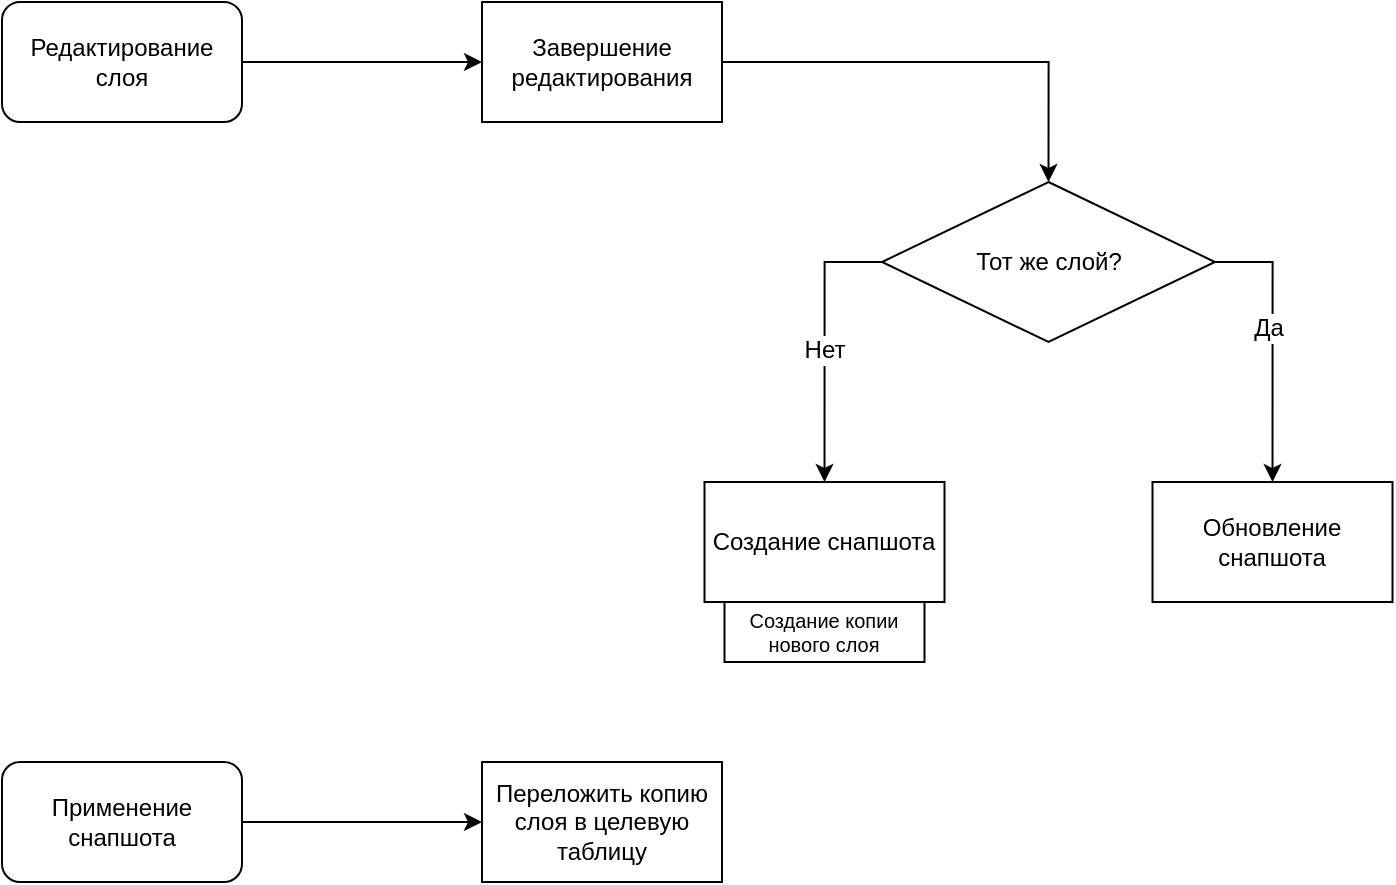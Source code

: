 <mxfile version="20.3.2" type="github">
  <diagram id="C5RBs43oDa-KdzZeNtuy" name="Page-1">
    <mxGraphModel dx="2012" dy="1826" grid="1" gridSize="10" guides="1" tooltips="1" connect="1" arrows="1" fold="1" page="1" pageScale="1" pageWidth="827" pageHeight="1169" math="0" shadow="0">
      <root>
        <mxCell id="WIyWlLk6GJQsqaUBKTNV-0" />
        <mxCell id="WIyWlLk6GJQsqaUBKTNV-1" parent="WIyWlLk6GJQsqaUBKTNV-0" />
        <mxCell id="0tbiYb5gyjITaQfjTqEH-0" value="Создание снапшота" style="rounded=0;whiteSpace=wrap;html=1;" vertex="1" parent="WIyWlLk6GJQsqaUBKTNV-1">
          <mxGeometry x="191.25" y="220" width="120" height="60" as="geometry" />
        </mxCell>
        <mxCell id="0tbiYb5gyjITaQfjTqEH-5" style="edgeStyle=orthogonalEdgeStyle;rounded=0;orthogonalLoop=1;jettySize=auto;html=1;exitX=1;exitY=0.5;exitDx=0;exitDy=0;entryX=0;entryY=0.5;entryDx=0;entryDy=0;fontSize=10;" edge="1" parent="WIyWlLk6GJQsqaUBKTNV-1" source="0tbiYb5gyjITaQfjTqEH-1" target="0tbiYb5gyjITaQfjTqEH-4">
          <mxGeometry relative="1" as="geometry" />
        </mxCell>
        <mxCell id="0tbiYb5gyjITaQfjTqEH-1" value="Редактирование слоя" style="rounded=1;whiteSpace=wrap;html=1;" vertex="1" parent="WIyWlLk6GJQsqaUBKTNV-1">
          <mxGeometry x="-160" y="-20" width="120" height="60" as="geometry" />
        </mxCell>
        <mxCell id="0tbiYb5gyjITaQfjTqEH-3" value="Создание копии нового слоя" style="rounded=0;whiteSpace=wrap;html=1;fontSize=10;" vertex="1" parent="WIyWlLk6GJQsqaUBKTNV-1">
          <mxGeometry x="201.25" y="280" width="100" height="30" as="geometry" />
        </mxCell>
        <mxCell id="0tbiYb5gyjITaQfjTqEH-10" style="edgeStyle=orthogonalEdgeStyle;rounded=0;orthogonalLoop=1;jettySize=auto;html=1;exitX=1;exitY=0.5;exitDx=0;exitDy=0;entryX=0.5;entryY=0;entryDx=0;entryDy=0;fontSize=12;" edge="1" parent="WIyWlLk6GJQsqaUBKTNV-1" source="0tbiYb5gyjITaQfjTqEH-4" target="0tbiYb5gyjITaQfjTqEH-8">
          <mxGeometry relative="1" as="geometry" />
        </mxCell>
        <mxCell id="0tbiYb5gyjITaQfjTqEH-4" value="&lt;font style=&quot;font-size: 12px;&quot;&gt;Завершение редактирования&lt;/font&gt;" style="rounded=0;whiteSpace=wrap;html=1;fontSize=10;" vertex="1" parent="WIyWlLk6GJQsqaUBKTNV-1">
          <mxGeometry x="80" y="-20" width="120" height="60" as="geometry" />
        </mxCell>
        <mxCell id="0tbiYb5gyjITaQfjTqEH-11" style="edgeStyle=orthogonalEdgeStyle;rounded=0;orthogonalLoop=1;jettySize=auto;html=1;exitX=0;exitY=0.5;exitDx=0;exitDy=0;entryX=0.5;entryY=0;entryDx=0;entryDy=0;fontSize=12;" edge="1" parent="WIyWlLk6GJQsqaUBKTNV-1" source="0tbiYb5gyjITaQfjTqEH-8" target="0tbiYb5gyjITaQfjTqEH-0">
          <mxGeometry relative="1" as="geometry" />
        </mxCell>
        <mxCell id="0tbiYb5gyjITaQfjTqEH-14" value="Нет" style="edgeLabel;html=1;align=center;verticalAlign=middle;resizable=0;points=[];fontSize=12;" vertex="1" connectable="0" parent="0tbiYb5gyjITaQfjTqEH-11">
          <mxGeometry x="0.048" y="-1" relative="1" as="geometry">
            <mxPoint as="offset" />
          </mxGeometry>
        </mxCell>
        <mxCell id="0tbiYb5gyjITaQfjTqEH-12" style="edgeStyle=orthogonalEdgeStyle;rounded=0;orthogonalLoop=1;jettySize=auto;html=1;exitX=1;exitY=0.5;exitDx=0;exitDy=0;entryX=0.5;entryY=0;entryDx=0;entryDy=0;fontSize=12;" edge="1" parent="WIyWlLk6GJQsqaUBKTNV-1" source="0tbiYb5gyjITaQfjTqEH-8" target="0tbiYb5gyjITaQfjTqEH-9">
          <mxGeometry relative="1" as="geometry" />
        </mxCell>
        <mxCell id="0tbiYb5gyjITaQfjTqEH-13" value="Да" style="edgeLabel;html=1;align=center;verticalAlign=middle;resizable=0;points=[];fontSize=12;" vertex="1" connectable="0" parent="0tbiYb5gyjITaQfjTqEH-12">
          <mxGeometry x="-0.107" y="-3" relative="1" as="geometry">
            <mxPoint as="offset" />
          </mxGeometry>
        </mxCell>
        <mxCell id="0tbiYb5gyjITaQfjTqEH-8" value="Тот же слой?" style="rhombus;whiteSpace=wrap;html=1;fontSize=12;" vertex="1" parent="WIyWlLk6GJQsqaUBKTNV-1">
          <mxGeometry x="280" y="70" width="166.5" height="80" as="geometry" />
        </mxCell>
        <mxCell id="0tbiYb5gyjITaQfjTqEH-9" value="Обновление снапшота" style="rounded=0;whiteSpace=wrap;html=1;" vertex="1" parent="WIyWlLk6GJQsqaUBKTNV-1">
          <mxGeometry x="415.25" y="220" width="120" height="60" as="geometry" />
        </mxCell>
        <mxCell id="0tbiYb5gyjITaQfjTqEH-18" style="edgeStyle=orthogonalEdgeStyle;rounded=0;orthogonalLoop=1;jettySize=auto;html=1;exitX=1;exitY=0.5;exitDx=0;exitDy=0;entryX=0;entryY=0.5;entryDx=0;entryDy=0;fontSize=12;" edge="1" parent="WIyWlLk6GJQsqaUBKTNV-1" source="0tbiYb5gyjITaQfjTqEH-15" target="0tbiYb5gyjITaQfjTqEH-16">
          <mxGeometry relative="1" as="geometry" />
        </mxCell>
        <mxCell id="0tbiYb5gyjITaQfjTqEH-15" value="Применение снапшота" style="rounded=1;whiteSpace=wrap;html=1;fontSize=12;" vertex="1" parent="WIyWlLk6GJQsqaUBKTNV-1">
          <mxGeometry x="-160" y="360" width="120" height="60" as="geometry" />
        </mxCell>
        <mxCell id="0tbiYb5gyjITaQfjTqEH-16" value="Переложить копию слоя в целевую таблицу" style="rounded=0;whiteSpace=wrap;html=1;fontSize=12;" vertex="1" parent="WIyWlLk6GJQsqaUBKTNV-1">
          <mxGeometry x="80" y="360" width="120" height="60" as="geometry" />
        </mxCell>
      </root>
    </mxGraphModel>
  </diagram>
</mxfile>
